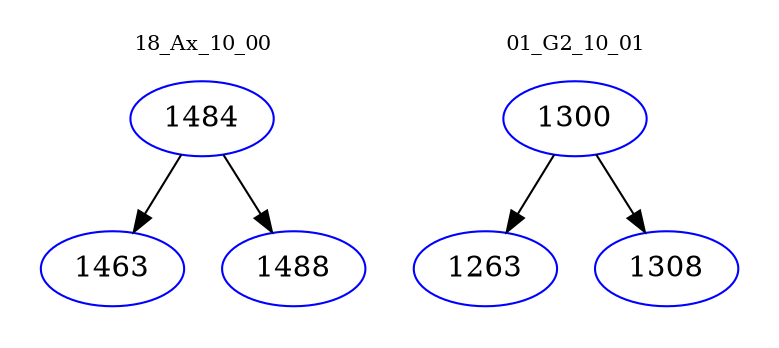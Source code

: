 digraph{
subgraph cluster_0 {
color = white
label = "18_Ax_10_00";
fontsize=10;
T0_1484 [label="1484", color="blue"]
T0_1484 -> T0_1463 [color="black"]
T0_1463 [label="1463", color="blue"]
T0_1484 -> T0_1488 [color="black"]
T0_1488 [label="1488", color="blue"]
}
subgraph cluster_1 {
color = white
label = "01_G2_10_01";
fontsize=10;
T1_1300 [label="1300", color="blue"]
T1_1300 -> T1_1263 [color="black"]
T1_1263 [label="1263", color="blue"]
T1_1300 -> T1_1308 [color="black"]
T1_1308 [label="1308", color="blue"]
}
}
